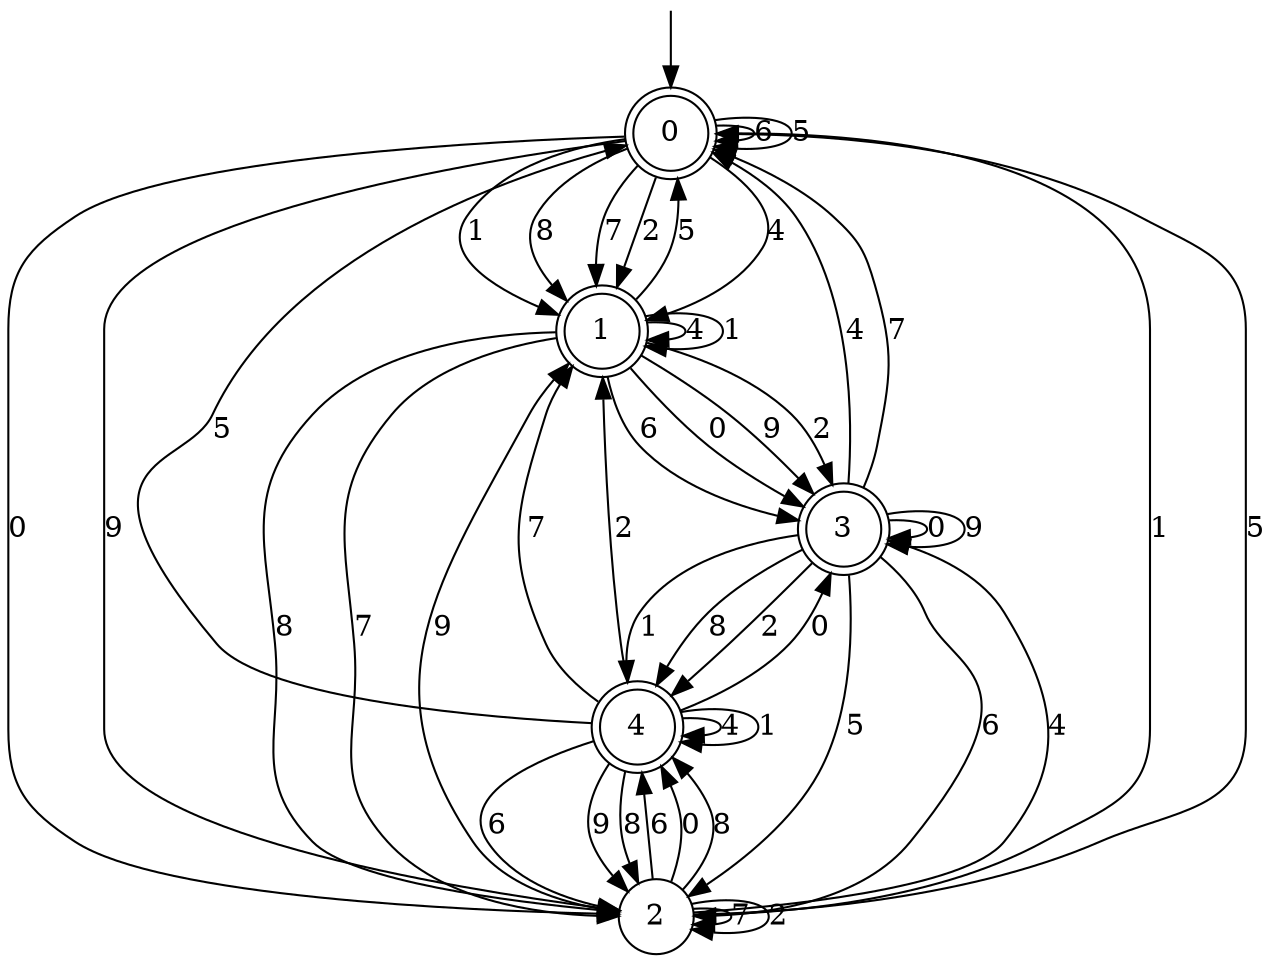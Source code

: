 digraph g {

	s0 [shape="doublecircle" label="0"];
	s1 [shape="doublecircle" label="1"];
	s2 [shape="circle" label="2"];
	s3 [shape="doublecircle" label="3"];
	s4 [shape="doublecircle" label="4"];
	s0 -> s1 [label="4"];
	s0 -> s1 [label="1"];
	s0 -> s0 [label="6"];
	s0 -> s0 [label="5"];
	s0 -> s2 [label="0"];
	s0 -> s1 [label="8"];
	s0 -> s2 [label="9"];
	s0 -> s1 [label="7"];
	s0 -> s1 [label="2"];
	s1 -> s1 [label="4"];
	s1 -> s1 [label="1"];
	s1 -> s3 [label="6"];
	s1 -> s0 [label="5"];
	s1 -> s3 [label="0"];
	s1 -> s2 [label="8"];
	s1 -> s3 [label="9"];
	s1 -> s2 [label="7"];
	s1 -> s3 [label="2"];
	s2 -> s3 [label="4"];
	s2 -> s0 [label="1"];
	s2 -> s4 [label="6"];
	s2 -> s0 [label="5"];
	s2 -> s4 [label="0"];
	s2 -> s4 [label="8"];
	s2 -> s1 [label="9"];
	s2 -> s2 [label="7"];
	s2 -> s2 [label="2"];
	s3 -> s0 [label="4"];
	s3 -> s4 [label="1"];
	s3 -> s2 [label="6"];
	s3 -> s2 [label="5"];
	s3 -> s3 [label="0"];
	s3 -> s4 [label="8"];
	s3 -> s3 [label="9"];
	s3 -> s0 [label="7"];
	s3 -> s4 [label="2"];
	s4 -> s4 [label="4"];
	s4 -> s4 [label="1"];
	s4 -> s2 [label="6"];
	s4 -> s0 [label="5"];
	s4 -> s3 [label="0"];
	s4 -> s2 [label="8"];
	s4 -> s2 [label="9"];
	s4 -> s1 [label="7"];
	s4 -> s1 [label="2"];

__start0 [label="" shape="none" width="0" height="0"];
__start0 -> s0;

}
